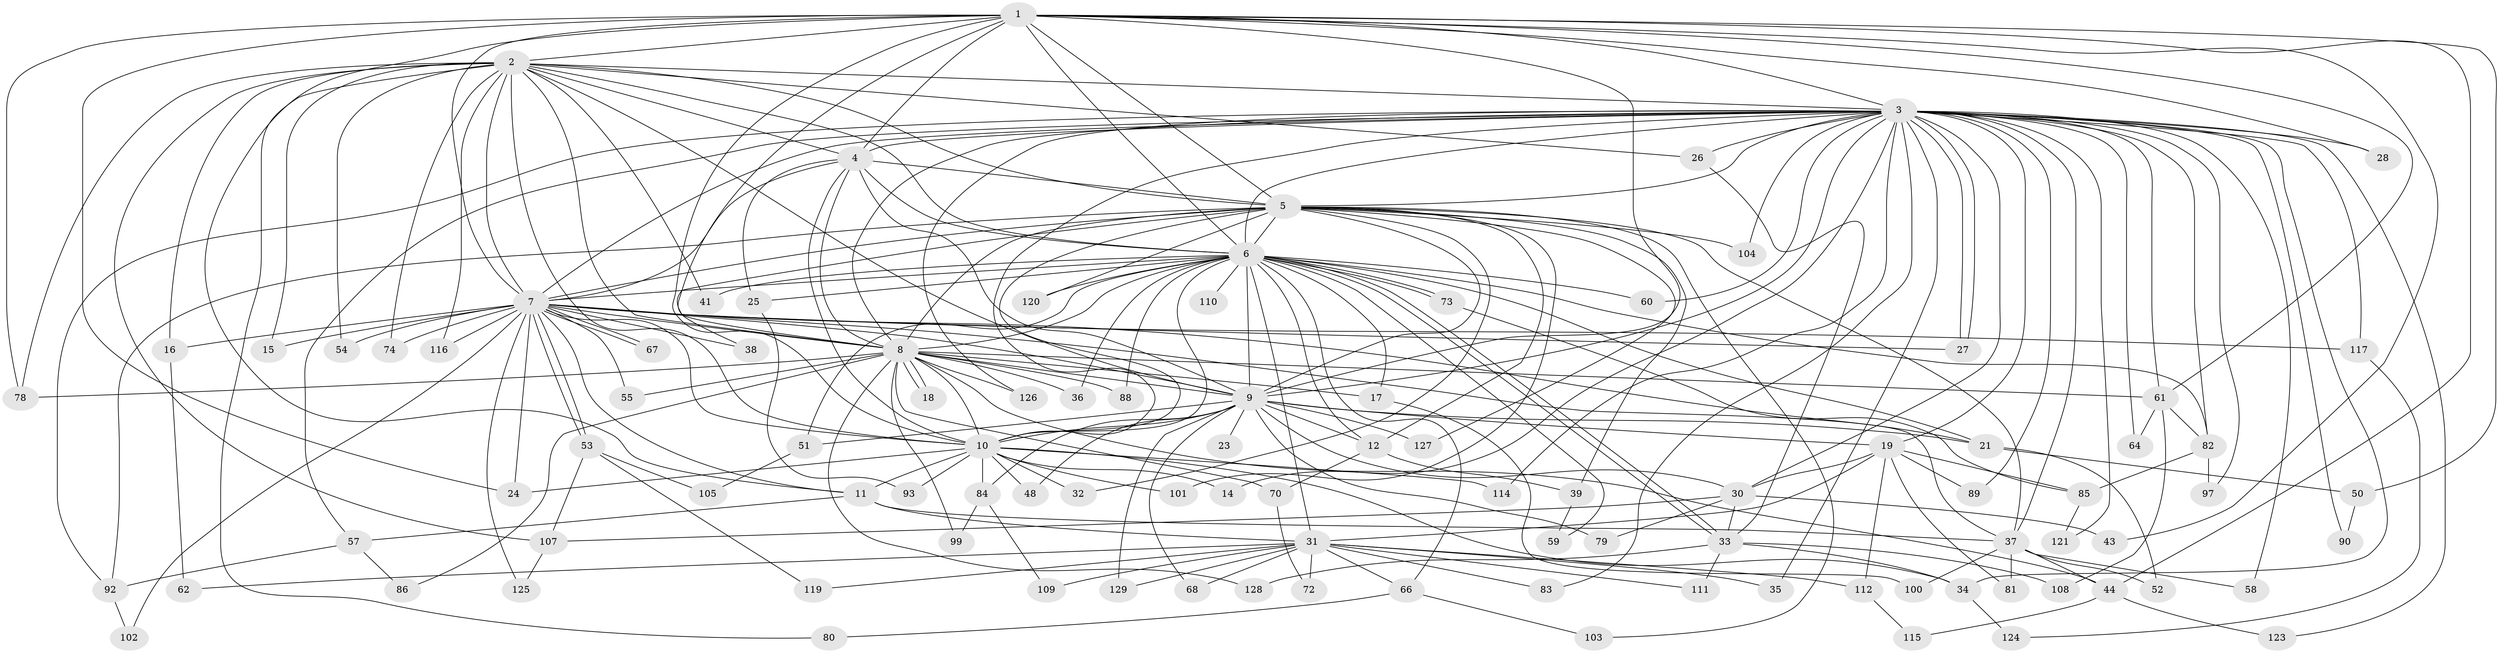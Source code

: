 // original degree distribution, {20: 0.023076923076923078, 18: 0.007692307692307693, 38: 0.007692307692307693, 11: 0.007692307692307693, 29: 0.007692307692307693, 28: 0.007692307692307693, 22: 0.007692307692307693, 23: 0.007692307692307693, 5: 0.046153846153846156, 6: 0.007692307692307693, 2: 0.5769230769230769, 3: 0.15384615384615385, 8: 0.007692307692307693, 4: 0.1, 7: 0.023076923076923078, 14: 0.007692307692307693}
// Generated by graph-tools (version 1.1) at 2025/10/02/27/25 16:10:56]
// undirected, 101 vertices, 244 edges
graph export_dot {
graph [start="1"]
  node [color=gray90,style=filled];
  1 [super="+56"];
  2 [super="+69"];
  3 [super="+118"];
  4;
  5 [super="+98"];
  6 [super="+40"];
  7 [super="+49"];
  8 [super="+20"];
  9 [super="+13"];
  10 [super="+22"];
  11 [super="+29"];
  12 [super="+45"];
  14;
  15;
  16;
  17;
  18;
  19 [super="+42"];
  21 [super="+87"];
  23;
  24 [super="+75"];
  25;
  26 [super="+63"];
  27 [super="+76"];
  28;
  30 [super="+46"];
  31 [super="+77"];
  32;
  33 [super="+106"];
  34 [super="+71"];
  35;
  36;
  37 [super="+47"];
  38;
  39;
  41;
  43;
  44 [super="+113"];
  48;
  50 [super="+65"];
  51 [super="+91"];
  52;
  53;
  54;
  55;
  57 [super="+130"];
  58;
  59;
  60;
  61 [super="+94"];
  62;
  64;
  66;
  67;
  68;
  70;
  72;
  73;
  74;
  78 [super="+95"];
  79;
  80;
  81;
  82 [super="+96"];
  83;
  84;
  85;
  86;
  88;
  89;
  90;
  92;
  93;
  97;
  99;
  100;
  101;
  102;
  103;
  104;
  105;
  107 [super="+122"];
  108;
  109;
  110;
  111;
  112;
  114;
  115;
  116;
  117;
  119;
  120;
  121;
  123;
  124;
  125;
  126;
  127;
  128;
  129;
  1 -- 2;
  1 -- 3;
  1 -- 4;
  1 -- 5 [weight=2];
  1 -- 6;
  1 -- 7;
  1 -- 8;
  1 -- 9 [weight=2];
  1 -- 10;
  1 -- 11;
  1 -- 24;
  1 -- 28;
  1 -- 43;
  1 -- 44;
  1 -- 50 [weight=2];
  1 -- 61;
  1 -- 78;
  2 -- 3;
  2 -- 4;
  2 -- 5;
  2 -- 6;
  2 -- 7 [weight=2];
  2 -- 8;
  2 -- 9;
  2 -- 10;
  2 -- 15;
  2 -- 16;
  2 -- 26;
  2 -- 41;
  2 -- 54;
  2 -- 74;
  2 -- 80;
  2 -- 116;
  2 -- 78;
  2 -- 107;
  3 -- 4;
  3 -- 5;
  3 -- 6 [weight=2];
  3 -- 7;
  3 -- 8;
  3 -- 9;
  3 -- 10 [weight=2];
  3 -- 14;
  3 -- 19;
  3 -- 26;
  3 -- 27;
  3 -- 27;
  3 -- 28;
  3 -- 35;
  3 -- 37;
  3 -- 57;
  3 -- 58;
  3 -- 60;
  3 -- 64;
  3 -- 82;
  3 -- 83;
  3 -- 89;
  3 -- 90;
  3 -- 92;
  3 -- 97;
  3 -- 104;
  3 -- 114;
  3 -- 117;
  3 -- 121;
  3 -- 123;
  3 -- 126;
  3 -- 30;
  3 -- 34;
  3 -- 61;
  4 -- 5;
  4 -- 6;
  4 -- 7;
  4 -- 8;
  4 -- 9 [weight=2];
  4 -- 10;
  4 -- 25;
  5 -- 6;
  5 -- 7;
  5 -- 8;
  5 -- 9;
  5 -- 10;
  5 -- 32;
  5 -- 38;
  5 -- 39;
  5 -- 92;
  5 -- 101;
  5 -- 104;
  5 -- 120;
  5 -- 127;
  5 -- 12;
  5 -- 103;
  5 -- 37;
  6 -- 7;
  6 -- 8;
  6 -- 9;
  6 -- 10;
  6 -- 12;
  6 -- 17;
  6 -- 21;
  6 -- 25;
  6 -- 31;
  6 -- 33;
  6 -- 33;
  6 -- 36;
  6 -- 41;
  6 -- 51;
  6 -- 59;
  6 -- 60;
  6 -- 66;
  6 -- 73;
  6 -- 73;
  6 -- 82;
  6 -- 88;
  6 -- 110 [weight=2];
  6 -- 120;
  7 -- 8;
  7 -- 9;
  7 -- 10;
  7 -- 11;
  7 -- 15;
  7 -- 16;
  7 -- 21;
  7 -- 38;
  7 -- 53;
  7 -- 53;
  7 -- 54;
  7 -- 67;
  7 -- 67;
  7 -- 74;
  7 -- 102;
  7 -- 116;
  7 -- 117;
  7 -- 125;
  7 -- 55;
  7 -- 37;
  7 -- 24;
  7 -- 27;
  8 -- 9 [weight=2];
  8 -- 10;
  8 -- 17;
  8 -- 18;
  8 -- 18;
  8 -- 55;
  8 -- 61;
  8 -- 78;
  8 -- 86;
  8 -- 88;
  8 -- 99;
  8 -- 126;
  8 -- 128;
  8 -- 44;
  8 -- 36;
  8 -- 70;
  9 -- 10;
  9 -- 12;
  9 -- 19;
  9 -- 23 [weight=2];
  9 -- 30 [weight=2];
  9 -- 48;
  9 -- 51 [weight=2];
  9 -- 68;
  9 -- 79;
  9 -- 84;
  9 -- 127;
  9 -- 129;
  9 -- 21;
  10 -- 14;
  10 -- 24;
  10 -- 32;
  10 -- 34;
  10 -- 48;
  10 -- 84;
  10 -- 93;
  10 -- 101;
  10 -- 114;
  10 -- 11;
  11 -- 31;
  11 -- 37;
  11 -- 57;
  12 -- 39;
  12 -- 70;
  16 -- 62;
  17 -- 100;
  19 -- 81;
  19 -- 85;
  19 -- 89;
  19 -- 112;
  19 -- 30;
  19 -- 31;
  21 -- 50;
  21 -- 52;
  25 -- 93;
  26 -- 33;
  30 -- 43;
  30 -- 79;
  30 -- 33;
  30 -- 107;
  31 -- 35;
  31 -- 62;
  31 -- 66;
  31 -- 68;
  31 -- 72;
  31 -- 83;
  31 -- 109;
  31 -- 111;
  31 -- 112;
  31 -- 119;
  31 -- 129;
  33 -- 34;
  33 -- 108;
  33 -- 128;
  33 -- 111;
  34 -- 124;
  37 -- 44;
  37 -- 52;
  37 -- 81;
  37 -- 100;
  37 -- 58;
  39 -- 59;
  44 -- 115;
  44 -- 123;
  50 -- 90;
  51 -- 105;
  53 -- 105;
  53 -- 107;
  53 -- 119;
  57 -- 86;
  57 -- 92;
  61 -- 64;
  61 -- 82;
  61 -- 108;
  66 -- 80;
  66 -- 103;
  70 -- 72;
  73 -- 85;
  82 -- 97;
  82 -- 85;
  84 -- 99;
  84 -- 109;
  85 -- 121;
  92 -- 102;
  107 -- 125;
  112 -- 115;
  117 -- 124;
}
